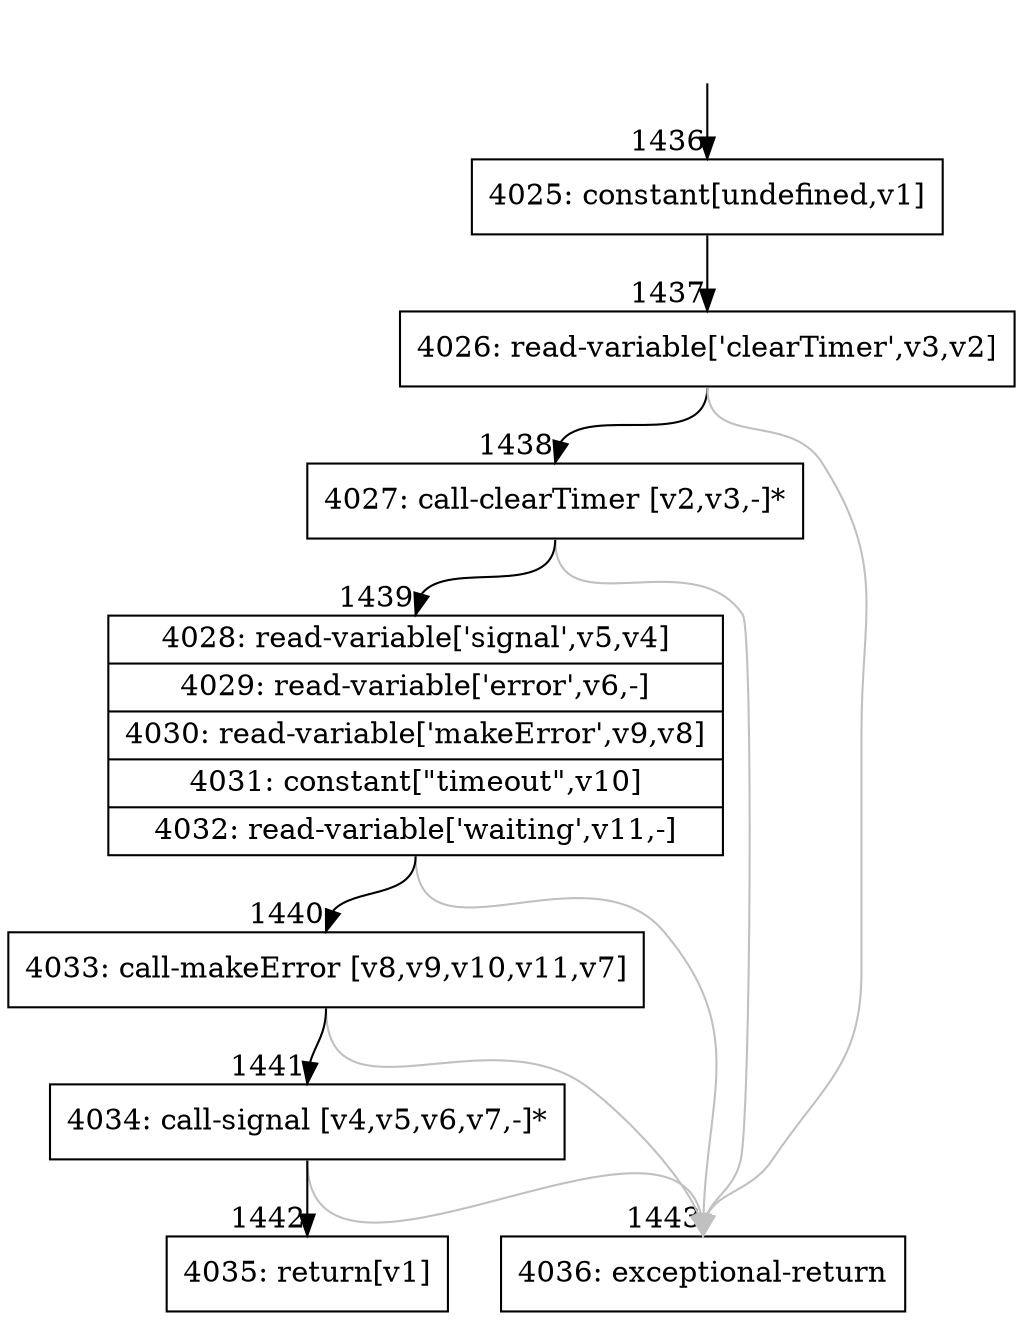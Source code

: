 digraph {
rankdir="TD"
BB_entry94[shape=none,label=""];
BB_entry94 -> BB1436 [tailport=s, headport=n, headlabel="    1436"]
BB1436 [shape=record label="{4025: constant[undefined,v1]}" ] 
BB1436 -> BB1437 [tailport=s, headport=n, headlabel="      1437"]
BB1437 [shape=record label="{4026: read-variable['clearTimer',v3,v2]}" ] 
BB1437 -> BB1438 [tailport=s, headport=n, headlabel="      1438"]
BB1437 -> BB1443 [tailport=s, headport=n, color=gray, headlabel="      1443"]
BB1438 [shape=record label="{4027: call-clearTimer [v2,v3,-]*}" ] 
BB1438 -> BB1439 [tailport=s, headport=n, headlabel="      1439"]
BB1438 -> BB1443 [tailport=s, headport=n, color=gray]
BB1439 [shape=record label="{4028: read-variable['signal',v5,v4]|4029: read-variable['error',v6,-]|4030: read-variable['makeError',v9,v8]|4031: constant[\"timeout\",v10]|4032: read-variable['waiting',v11,-]}" ] 
BB1439 -> BB1440 [tailport=s, headport=n, headlabel="      1440"]
BB1439 -> BB1443 [tailport=s, headport=n, color=gray]
BB1440 [shape=record label="{4033: call-makeError [v8,v9,v10,v11,v7]}" ] 
BB1440 -> BB1441 [tailport=s, headport=n, headlabel="      1441"]
BB1440 -> BB1443 [tailport=s, headport=n, color=gray]
BB1441 [shape=record label="{4034: call-signal [v4,v5,v6,v7,-]*}" ] 
BB1441 -> BB1442 [tailport=s, headport=n, headlabel="      1442"]
BB1441 -> BB1443 [tailport=s, headport=n, color=gray]
BB1442 [shape=record label="{4035: return[v1]}" ] 
BB1443 [shape=record label="{4036: exceptional-return}" ] 
//#$~ 1654
}
